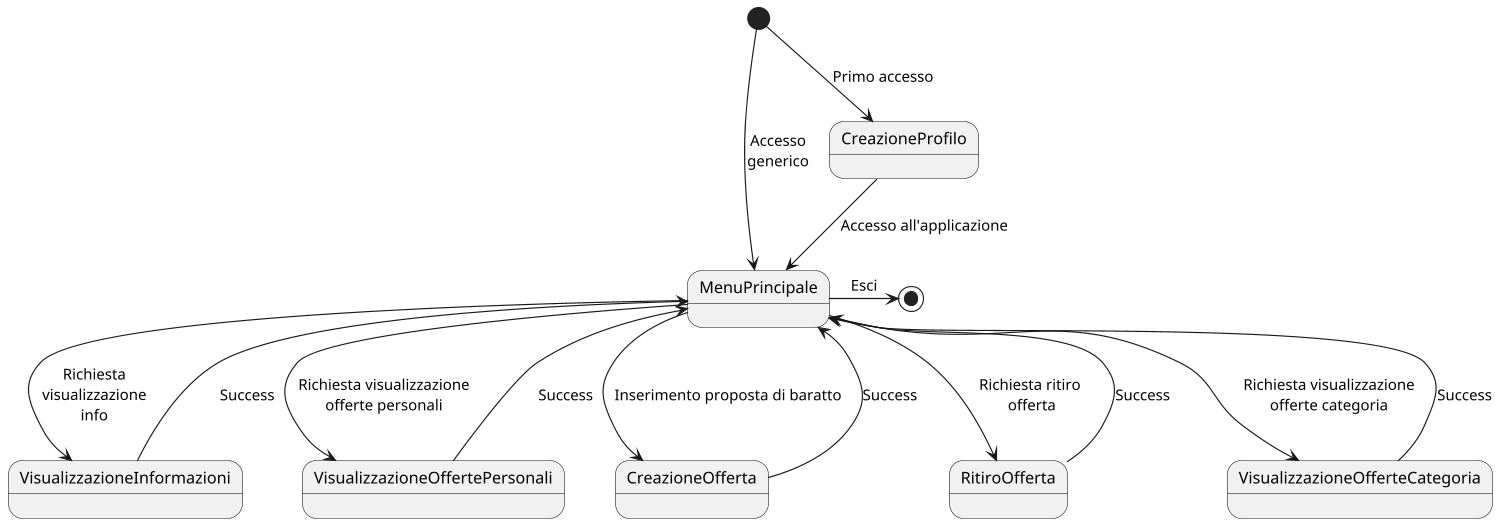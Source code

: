 @startuml
scale 1500 width
[*] --> CreazioneProfilo : Primo accesso
CreazioneProfilo --> MenuPrincipale: Accesso all'applicazione
[*] --> MenuPrincipale: Accesso\ngenerico
MenuPrincipale --> VisualizzazioneInformazioni: Richiesta\nvisualizzazione\ninfo
VisualizzazioneInformazioni --> MenuPrincipale: Success
VisualizzazioneOffertePersonali --> MenuPrincipale: Success
MenuPrincipale --> VisualizzazioneOffertePersonali: Richiesta visualizzazione\nofferte personali
CreazioneOfferta --> MenuPrincipale: Success
MenuPrincipale --> CreazioneOfferta: Inserimento proposta di baratto
RitiroOfferta --> MenuPrincipale: Success
MenuPrincipale --> RitiroOfferta: Richiesta ritiro\n offerta
VisualizzazioneOfferteCategoria --> MenuPrincipale: Success
MenuPrincipale --> VisualizzazioneOfferteCategoria: Richiesta visualizzazione\nofferte categoria


MenuPrincipale -right-> [*]: Esci
@enduml